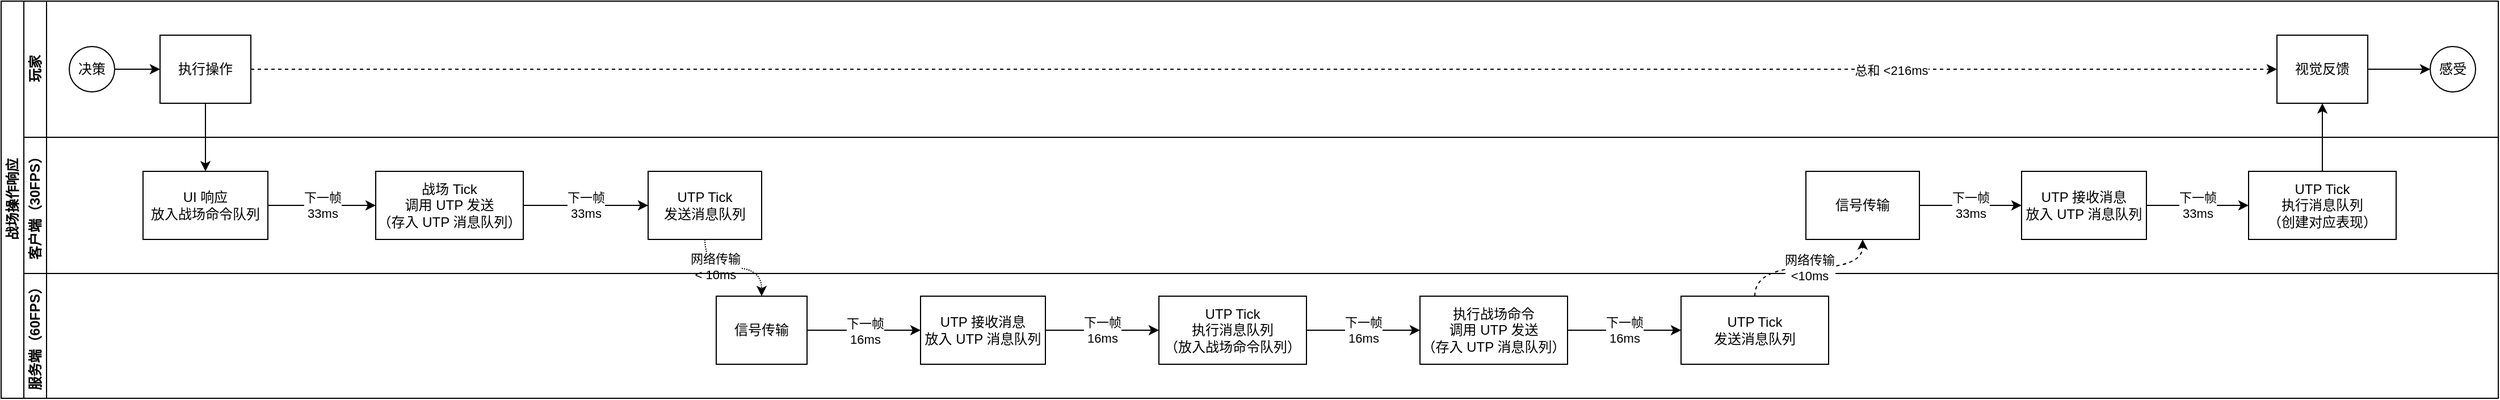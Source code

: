 <mxfile version="16.4.2" type="github">
  <diagram id="prtHgNgQTEPvFCAcTncT" name="Page-1">
    <mxGraphModel dx="860" dy="569" grid="1" gridSize="10" guides="1" tooltips="1" connect="1" arrows="1" fold="1" page="1" pageScale="1" pageWidth="827" pageHeight="1169" math="0" shadow="0">
      <root>
        <mxCell id="0" />
        <mxCell id="1" parent="0" />
        <mxCell id="dNxyNK7c78bLwvsdeMH5-19" value="战场操作响应" style="swimlane;html=1;childLayout=stackLayout;resizeParent=1;resizeParentMax=0;horizontal=0;startSize=20;horizontalStack=0;" parent="1" vertex="1">
          <mxGeometry x="120" y="120" width="2200" height="350" as="geometry">
            <mxRectangle x="120" y="120" width="30" height="50" as="alternateBounds" />
          </mxGeometry>
        </mxCell>
        <mxCell id="dNxyNK7c78bLwvsdeMH5-20" value="玩家" style="swimlane;html=1;startSize=20;horizontal=0;" parent="dNxyNK7c78bLwvsdeMH5-19" vertex="1">
          <mxGeometry x="20" width="2180" height="120" as="geometry" />
        </mxCell>
        <mxCell id="dNxyNK7c78bLwvsdeMH5-25" value="" style="edgeStyle=orthogonalEdgeStyle;rounded=0;orthogonalLoop=1;jettySize=auto;html=1;" parent="dNxyNK7c78bLwvsdeMH5-20" source="dNxyNK7c78bLwvsdeMH5-23" target="dNxyNK7c78bLwvsdeMH5-24" edge="1">
          <mxGeometry relative="1" as="geometry" />
        </mxCell>
        <mxCell id="dNxyNK7c78bLwvsdeMH5-23" value="决策" style="ellipse;whiteSpace=wrap;html=1;" parent="dNxyNK7c78bLwvsdeMH5-20" vertex="1">
          <mxGeometry x="40" y="40" width="40" height="40" as="geometry" />
        </mxCell>
        <mxCell id="urXomZocVGPRo9iEpME_-9" style="edgeStyle=orthogonalEdgeStyle;rounded=0;orthogonalLoop=1;jettySize=auto;html=1;exitX=1;exitY=0.5;exitDx=0;exitDy=0;entryX=0;entryY=0.5;entryDx=0;entryDy=0;dashed=1;" edge="1" parent="dNxyNK7c78bLwvsdeMH5-20" source="dNxyNK7c78bLwvsdeMH5-24" target="dNxyNK7c78bLwvsdeMH5-30">
          <mxGeometry relative="1" as="geometry" />
        </mxCell>
        <mxCell id="urXomZocVGPRo9iEpME_-35" value="总和 &amp;lt;216ms" style="edgeLabel;html=1;align=center;verticalAlign=middle;resizable=0;points=[];" vertex="1" connectable="0" parent="urXomZocVGPRo9iEpME_-9">
          <mxGeometry x="0.619" relative="1" as="geometry">
            <mxPoint y="1" as="offset" />
          </mxGeometry>
        </mxCell>
        <mxCell id="dNxyNK7c78bLwvsdeMH5-24" value="执行操作" style="rounded=0;whiteSpace=wrap;html=1;fontFamily=Helvetica;fontSize=12;fontColor=#000000;align=center;" parent="dNxyNK7c78bLwvsdeMH5-20" vertex="1">
          <mxGeometry x="120" y="30" width="80" height="60" as="geometry" />
        </mxCell>
        <mxCell id="dNxyNK7c78bLwvsdeMH5-33" value="" style="edgeStyle=orthogonalEdgeStyle;rounded=0;orthogonalLoop=1;jettySize=auto;html=1;endArrow=classic;endFill=1;" parent="dNxyNK7c78bLwvsdeMH5-20" source="dNxyNK7c78bLwvsdeMH5-30" target="dNxyNK7c78bLwvsdeMH5-32" edge="1">
          <mxGeometry relative="1" as="geometry" />
        </mxCell>
        <mxCell id="dNxyNK7c78bLwvsdeMH5-30" value="视觉反馈" style="rounded=0;whiteSpace=wrap;html=1;fontFamily=Helvetica;fontSize=12;fontColor=#000000;align=center;" parent="dNxyNK7c78bLwvsdeMH5-20" vertex="1">
          <mxGeometry x="1985" y="30" width="80" height="60" as="geometry" />
        </mxCell>
        <mxCell id="dNxyNK7c78bLwvsdeMH5-32" value="感受" style="ellipse;whiteSpace=wrap;html=1;" parent="dNxyNK7c78bLwvsdeMH5-20" vertex="1">
          <mxGeometry x="2120" y="40" width="40" height="40" as="geometry" />
        </mxCell>
        <mxCell id="dNxyNK7c78bLwvsdeMH5-21" value="客户端（30FPS）" style="swimlane;html=1;startSize=20;horizontal=0;" parent="dNxyNK7c78bLwvsdeMH5-19" vertex="1">
          <mxGeometry x="20" y="120" width="2180" height="120" as="geometry" />
        </mxCell>
        <mxCell id="urXomZocVGPRo9iEpME_-12" value="下一帧&lt;br&gt;33ms" style="edgeStyle=orthogonalEdgeStyle;rounded=0;orthogonalLoop=1;jettySize=auto;html=1;exitX=1;exitY=0.5;exitDx=0;exitDy=0;entryX=0;entryY=0.5;entryDx=0;entryDy=0;" edge="1" parent="dNxyNK7c78bLwvsdeMH5-21" source="dNxyNK7c78bLwvsdeMH5-26" target="urXomZocVGPRo9iEpME_-10">
          <mxGeometry relative="1" as="geometry" />
        </mxCell>
        <mxCell id="dNxyNK7c78bLwvsdeMH5-26" value="UI 响应&lt;br&gt;放入战场命令队列" style="rounded=0;whiteSpace=wrap;html=1;fontFamily=Helvetica;fontSize=12;fontColor=#000000;align=center;" parent="dNxyNK7c78bLwvsdeMH5-21" vertex="1">
          <mxGeometry x="105" y="30" width="110" height="60" as="geometry" />
        </mxCell>
        <mxCell id="urXomZocVGPRo9iEpME_-15" value="下一帧&lt;br&gt;33ms" style="edgeStyle=orthogonalEdgeStyle;rounded=0;orthogonalLoop=1;jettySize=auto;html=1;exitX=1;exitY=0.5;exitDx=0;exitDy=0;entryX=0;entryY=0.5;entryDx=0;entryDy=0;" edge="1" parent="dNxyNK7c78bLwvsdeMH5-21" source="urXomZocVGPRo9iEpME_-10" target="urXomZocVGPRo9iEpME_-11">
          <mxGeometry relative="1" as="geometry" />
        </mxCell>
        <mxCell id="urXomZocVGPRo9iEpME_-10" value="战场 Tick&lt;br&gt;调用 UTP 发送&lt;br&gt;（存入 UTP 消息队列）" style="rounded=0;whiteSpace=wrap;html=1;fontFamily=Helvetica;fontSize=12;fontColor=#000000;align=center;" vertex="1" parent="dNxyNK7c78bLwvsdeMH5-21">
          <mxGeometry x="310" y="30" width="130" height="60" as="geometry" />
        </mxCell>
        <mxCell id="urXomZocVGPRo9iEpME_-11" value="UTP Tick&lt;br&gt;发送消息队列" style="rounded=0;whiteSpace=wrap;html=1;fontFamily=Helvetica;fontSize=12;fontColor=#000000;align=center;" vertex="1" parent="dNxyNK7c78bLwvsdeMH5-21">
          <mxGeometry x="550" y="30" width="100" height="60" as="geometry" />
        </mxCell>
        <mxCell id="urXomZocVGPRo9iEpME_-30" value="下一帧&lt;br&gt;33ms" style="edgeStyle=none;rounded=0;orthogonalLoop=1;jettySize=auto;html=1;exitX=1;exitY=0.5;exitDx=0;exitDy=0;entryX=0;entryY=0.5;entryDx=0;entryDy=0;elbow=vertical;" edge="1" parent="dNxyNK7c78bLwvsdeMH5-21" source="urXomZocVGPRo9iEpME_-28" target="urXomZocVGPRo9iEpME_-29">
          <mxGeometry relative="1" as="geometry" />
        </mxCell>
        <mxCell id="urXomZocVGPRo9iEpME_-28" value="信号传输" style="rounded=0;whiteSpace=wrap;html=1;fontFamily=Helvetica;fontSize=12;fontColor=#000000;align=center;" vertex="1" parent="dNxyNK7c78bLwvsdeMH5-21">
          <mxGeometry x="1570" y="30" width="100" height="60" as="geometry" />
        </mxCell>
        <mxCell id="urXomZocVGPRo9iEpME_-32" value="下一帧&lt;br&gt;33ms" style="edgeStyle=none;rounded=0;orthogonalLoop=1;jettySize=auto;html=1;exitX=1;exitY=0.5;exitDx=0;exitDy=0;entryX=0;entryY=0.5;entryDx=0;entryDy=0;elbow=vertical;" edge="1" parent="dNxyNK7c78bLwvsdeMH5-21" source="urXomZocVGPRo9iEpME_-29" target="urXomZocVGPRo9iEpME_-31">
          <mxGeometry relative="1" as="geometry" />
        </mxCell>
        <mxCell id="urXomZocVGPRo9iEpME_-29" value="UTP 接收消息&lt;br&gt;放入 UTP 消息队列" style="rounded=0;whiteSpace=wrap;html=1;fontFamily=Helvetica;fontSize=12;fontColor=#000000;align=center;" vertex="1" parent="dNxyNK7c78bLwvsdeMH5-21">
          <mxGeometry x="1760" y="30" width="110" height="60" as="geometry" />
        </mxCell>
        <mxCell id="urXomZocVGPRo9iEpME_-31" value="UTP Tick&lt;br&gt;执行消息队列&lt;br&gt;（创建对应表现）" style="rounded=0;whiteSpace=wrap;html=1;fontFamily=Helvetica;fontSize=12;fontColor=#000000;align=center;" vertex="1" parent="dNxyNK7c78bLwvsdeMH5-21">
          <mxGeometry x="1960" y="30" width="130" height="60" as="geometry" />
        </mxCell>
        <mxCell id="urXomZocVGPRo9iEpME_-3" style="edgeStyle=orthogonalEdgeStyle;rounded=0;orthogonalLoop=1;jettySize=auto;html=1;exitX=0.5;exitY=1;exitDx=0;exitDy=0;entryX=0.5;entryY=0;entryDx=0;entryDy=0;" edge="1" parent="dNxyNK7c78bLwvsdeMH5-19" source="dNxyNK7c78bLwvsdeMH5-24" target="dNxyNK7c78bLwvsdeMH5-26">
          <mxGeometry relative="1" as="geometry" />
        </mxCell>
        <mxCell id="urXomZocVGPRo9iEpME_-16" style="edgeStyle=orthogonalEdgeStyle;rounded=0;orthogonalLoop=1;jettySize=auto;html=1;exitX=0.5;exitY=1;exitDx=0;exitDy=0;entryX=0.5;entryY=0;entryDx=0;entryDy=0;elbow=vertical;dashed=1;dashPattern=1 1;curved=1;" edge="1" parent="dNxyNK7c78bLwvsdeMH5-19" source="urXomZocVGPRo9iEpME_-11" target="dNxyNK7c78bLwvsdeMH5-34">
          <mxGeometry relative="1" as="geometry" />
        </mxCell>
        <mxCell id="urXomZocVGPRo9iEpME_-17" value="网络传输&lt;br&gt;&amp;lt; 10ms" style="edgeLabel;html=1;align=center;verticalAlign=middle;resizable=0;points=[];" vertex="1" connectable="0" parent="urXomZocVGPRo9iEpME_-16">
          <mxGeometry x="-0.329" y="1" relative="1" as="geometry">
            <mxPoint as="offset" />
          </mxGeometry>
        </mxCell>
        <mxCell id="dNxyNK7c78bLwvsdeMH5-22" value="服务端（60FPS）" style="swimlane;html=1;startSize=20;horizontal=0;" parent="dNxyNK7c78bLwvsdeMH5-19" vertex="1">
          <mxGeometry x="20" y="240" width="2180" height="110" as="geometry" />
        </mxCell>
        <mxCell id="urXomZocVGPRo9iEpME_-19" style="rounded=0;orthogonalLoop=1;jettySize=auto;html=1;exitX=1;exitY=0.5;exitDx=0;exitDy=0;entryX=0;entryY=0.5;entryDx=0;entryDy=0;elbow=vertical;" edge="1" parent="dNxyNK7c78bLwvsdeMH5-22" source="dNxyNK7c78bLwvsdeMH5-34" target="urXomZocVGPRo9iEpME_-18">
          <mxGeometry relative="1" as="geometry" />
        </mxCell>
        <mxCell id="urXomZocVGPRo9iEpME_-20" value="下一帧&lt;br&gt;16ms" style="edgeLabel;html=1;align=center;verticalAlign=middle;resizable=0;points=[];" vertex="1" connectable="0" parent="urXomZocVGPRo9iEpME_-19">
          <mxGeometry x="0.022" relative="1" as="geometry">
            <mxPoint y="1" as="offset" />
          </mxGeometry>
        </mxCell>
        <mxCell id="dNxyNK7c78bLwvsdeMH5-34" value="信号传输" style="rounded=0;whiteSpace=wrap;html=1;fontFamily=Helvetica;fontSize=12;fontColor=#000000;align=center;" parent="dNxyNK7c78bLwvsdeMH5-22" vertex="1">
          <mxGeometry x="610" y="20" width="80" height="60" as="geometry" />
        </mxCell>
        <mxCell id="urXomZocVGPRo9iEpME_-22" value="下一帧&lt;br&gt;16ms" style="edgeStyle=none;rounded=0;orthogonalLoop=1;jettySize=auto;html=1;exitX=1;exitY=0.5;exitDx=0;exitDy=0;elbow=vertical;" edge="1" parent="dNxyNK7c78bLwvsdeMH5-22" source="urXomZocVGPRo9iEpME_-18" target="urXomZocVGPRo9iEpME_-21">
          <mxGeometry relative="1" as="geometry" />
        </mxCell>
        <mxCell id="urXomZocVGPRo9iEpME_-18" value="UTP 接收消息&lt;br&gt;放入 UTP 消息队列" style="rounded=0;whiteSpace=wrap;html=1;fontFamily=Helvetica;fontSize=12;fontColor=#000000;align=center;" vertex="1" parent="dNxyNK7c78bLwvsdeMH5-22">
          <mxGeometry x="790" y="20" width="110" height="60" as="geometry" />
        </mxCell>
        <mxCell id="urXomZocVGPRo9iEpME_-24" value="下一帧&lt;br&gt;16ms" style="edgeStyle=none;rounded=0;orthogonalLoop=1;jettySize=auto;html=1;exitX=1;exitY=0.5;exitDx=0;exitDy=0;entryX=0;entryY=0.5;entryDx=0;entryDy=0;elbow=vertical;" edge="1" parent="dNxyNK7c78bLwvsdeMH5-22" source="urXomZocVGPRo9iEpME_-21" target="urXomZocVGPRo9iEpME_-23">
          <mxGeometry relative="1" as="geometry" />
        </mxCell>
        <mxCell id="urXomZocVGPRo9iEpME_-21" value="UTP Tick&lt;br&gt;执行消息队列&lt;br&gt;（放入战场命令队列）" style="rounded=0;whiteSpace=wrap;html=1;fontFamily=Helvetica;fontSize=12;fontColor=#000000;align=center;" vertex="1" parent="dNxyNK7c78bLwvsdeMH5-22">
          <mxGeometry x="1000" y="20" width="130" height="60" as="geometry" />
        </mxCell>
        <mxCell id="urXomZocVGPRo9iEpME_-27" value="下一帧&lt;br&gt;16ms" style="edgeStyle=none;rounded=0;orthogonalLoop=1;jettySize=auto;html=1;exitX=1;exitY=0.5;exitDx=0;exitDy=0;entryX=0;entryY=0.5;entryDx=0;entryDy=0;elbow=vertical;" edge="1" parent="dNxyNK7c78bLwvsdeMH5-22" source="urXomZocVGPRo9iEpME_-23" target="urXomZocVGPRo9iEpME_-26">
          <mxGeometry relative="1" as="geometry" />
        </mxCell>
        <mxCell id="urXomZocVGPRo9iEpME_-23" value="执行战场命令&lt;br&gt;调用 UTP 发送&lt;br&gt;（存入 UTP 消息队列）" style="rounded=0;whiteSpace=wrap;html=1;fontFamily=Helvetica;fontSize=12;fontColor=#000000;align=center;" vertex="1" parent="dNxyNK7c78bLwvsdeMH5-22">
          <mxGeometry x="1230" y="20" width="130" height="60" as="geometry" />
        </mxCell>
        <mxCell id="urXomZocVGPRo9iEpME_-26" value="UTP Tick&lt;br&gt;发送消息队列" style="rounded=0;whiteSpace=wrap;html=1;fontFamily=Helvetica;fontSize=12;fontColor=#000000;align=center;" vertex="1" parent="dNxyNK7c78bLwvsdeMH5-22">
          <mxGeometry x="1460" y="20" width="130" height="60" as="geometry" />
        </mxCell>
        <mxCell id="urXomZocVGPRo9iEpME_-33" style="edgeStyle=none;rounded=0;orthogonalLoop=1;jettySize=auto;html=1;exitX=0.5;exitY=0;exitDx=0;exitDy=0;entryX=0.5;entryY=1;entryDx=0;entryDy=0;elbow=vertical;" edge="1" parent="dNxyNK7c78bLwvsdeMH5-19" source="urXomZocVGPRo9iEpME_-31" target="dNxyNK7c78bLwvsdeMH5-30">
          <mxGeometry relative="1" as="geometry" />
        </mxCell>
        <mxCell id="urXomZocVGPRo9iEpME_-34" value="网络传输&lt;br&gt;&amp;lt;10ms" style="edgeStyle=orthogonalEdgeStyle;rounded=0;orthogonalLoop=1;jettySize=auto;html=1;exitX=0.5;exitY=0;exitDx=0;exitDy=0;entryX=0.5;entryY=1;entryDx=0;entryDy=0;elbow=vertical;curved=1;dashed=1;" edge="1" parent="dNxyNK7c78bLwvsdeMH5-19" source="urXomZocVGPRo9iEpME_-26" target="urXomZocVGPRo9iEpME_-28">
          <mxGeometry relative="1" as="geometry" />
        </mxCell>
      </root>
    </mxGraphModel>
  </diagram>
</mxfile>
